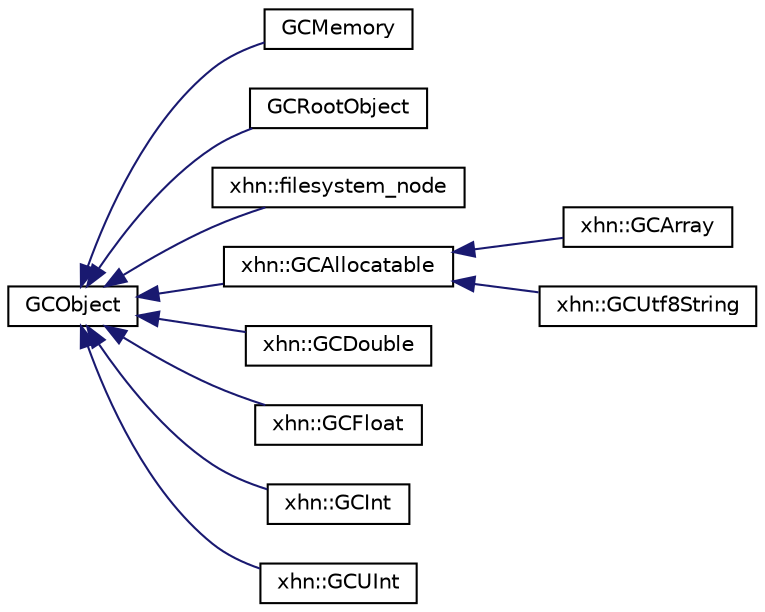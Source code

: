 digraph "Graphical Class Hierarchy"
{
  edge [fontname="Helvetica",fontsize="10",labelfontname="Helvetica",labelfontsize="10"];
  node [fontname="Helvetica",fontsize="10",shape=record];
  rankdir="LR";
  Node1 [label="GCObject",height=0.2,width=0.4,color="black", fillcolor="white", style="filled",URL="$class_g_c_object.html"];
  Node1 -> Node2 [dir="back",color="midnightblue",fontsize="10",style="solid",fontname="Helvetica"];
  Node2 [label="GCMemory",height=0.2,width=0.4,color="black", fillcolor="white", style="filled",URL="$class_g_c_memory.html"];
  Node1 -> Node3 [dir="back",color="midnightblue",fontsize="10",style="solid",fontname="Helvetica"];
  Node3 [label="GCRootObject",height=0.2,width=0.4,color="black", fillcolor="white", style="filled",URL="$class_g_c_root_object.html"];
  Node1 -> Node4 [dir="back",color="midnightblue",fontsize="10",style="solid",fontname="Helvetica"];
  Node4 [label="xhn::filesystem_node",height=0.2,width=0.4,color="black", fillcolor="white", style="filled",URL="$classxhn_1_1filesystem__node.html"];
  Node1 -> Node5 [dir="back",color="midnightblue",fontsize="10",style="solid",fontname="Helvetica"];
  Node5 [label="xhn::GCAllocatable",height=0.2,width=0.4,color="black", fillcolor="white", style="filled",URL="$classxhn_1_1_g_c_allocatable.html"];
  Node5 -> Node6 [dir="back",color="midnightblue",fontsize="10",style="solid",fontname="Helvetica"];
  Node6 [label="xhn::GCArray",height=0.2,width=0.4,color="black", fillcolor="white", style="filled",URL="$classxhn_1_1_g_c_array.html"];
  Node5 -> Node7 [dir="back",color="midnightblue",fontsize="10",style="solid",fontname="Helvetica"];
  Node7 [label="xhn::GCUtf8String",height=0.2,width=0.4,color="black", fillcolor="white", style="filled",URL="$classxhn_1_1_g_c_utf8_string.html"];
  Node1 -> Node8 [dir="back",color="midnightblue",fontsize="10",style="solid",fontname="Helvetica"];
  Node8 [label="xhn::GCDouble",height=0.2,width=0.4,color="black", fillcolor="white", style="filled",URL="$classxhn_1_1_g_c_double.html"];
  Node1 -> Node9 [dir="back",color="midnightblue",fontsize="10",style="solid",fontname="Helvetica"];
  Node9 [label="xhn::GCFloat",height=0.2,width=0.4,color="black", fillcolor="white", style="filled",URL="$classxhn_1_1_g_c_float.html"];
  Node1 -> Node10 [dir="back",color="midnightblue",fontsize="10",style="solid",fontname="Helvetica"];
  Node10 [label="xhn::GCInt",height=0.2,width=0.4,color="black", fillcolor="white", style="filled",URL="$classxhn_1_1_g_c_int.html"];
  Node1 -> Node11 [dir="back",color="midnightblue",fontsize="10",style="solid",fontname="Helvetica"];
  Node11 [label="xhn::GCUInt",height=0.2,width=0.4,color="black", fillcolor="white", style="filled",URL="$classxhn_1_1_g_c_u_int.html"];
}
